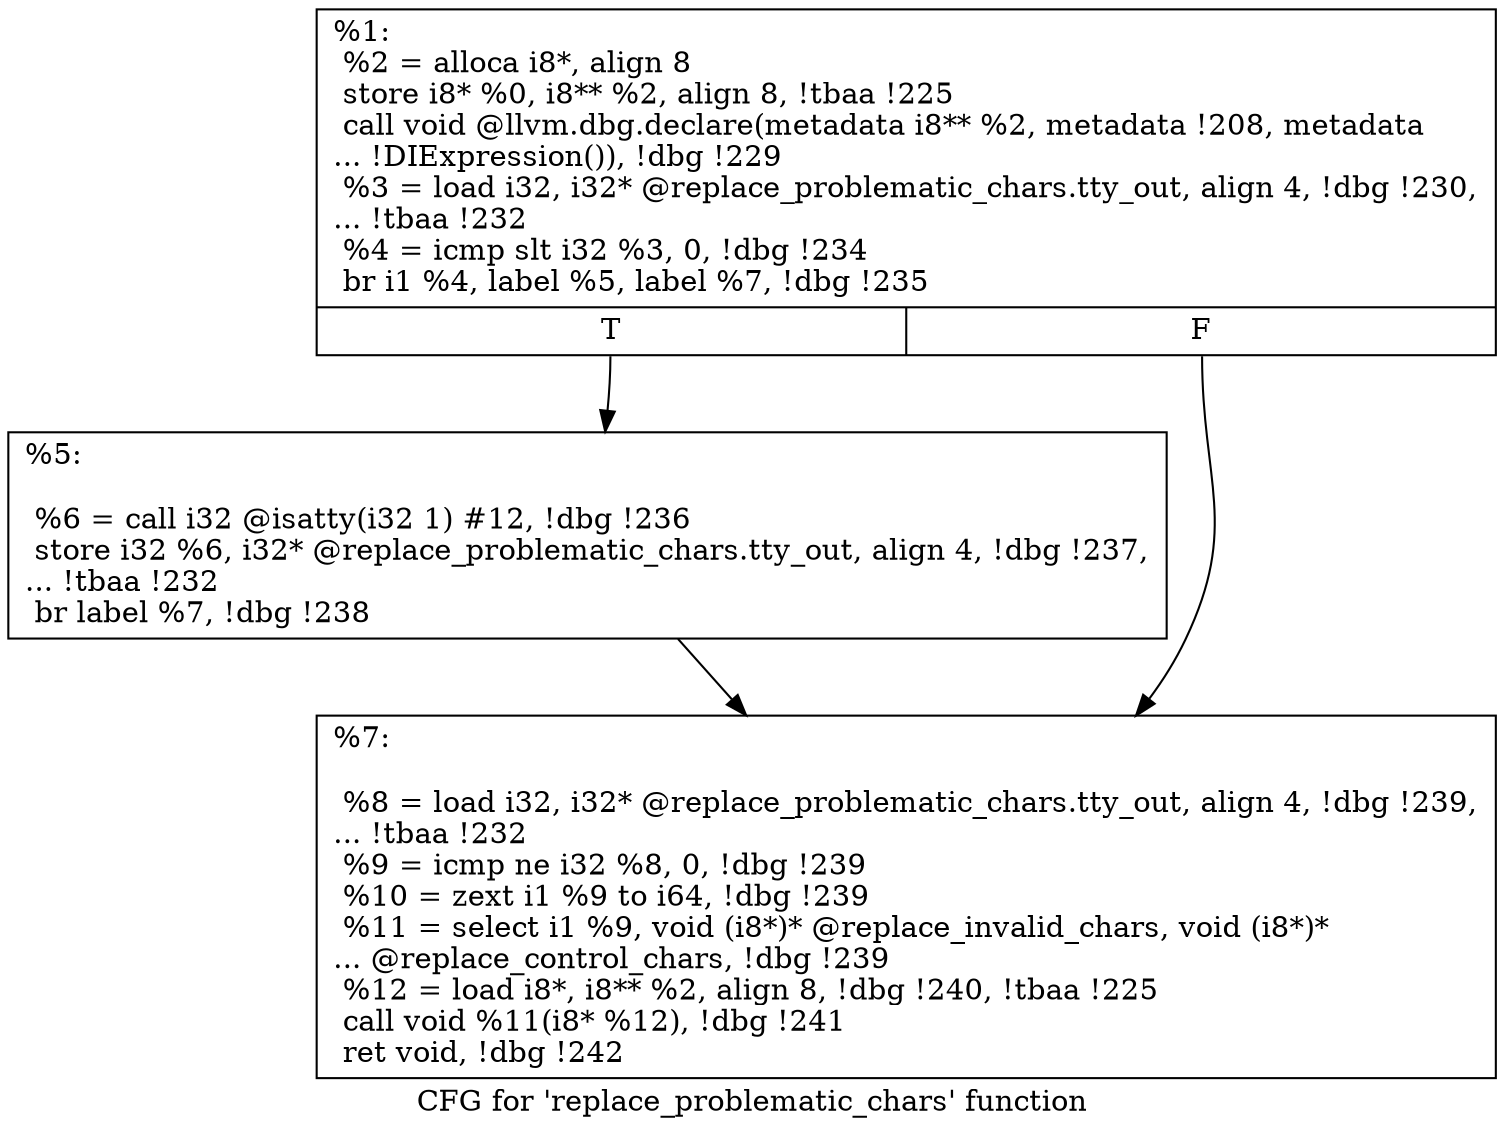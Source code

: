 digraph "CFG for 'replace_problematic_chars' function" {
	label="CFG for 'replace_problematic_chars' function";

	Node0xccb570 [shape=record,label="{%1:\l  %2 = alloca i8*, align 8\l  store i8* %0, i8** %2, align 8, !tbaa !225\l  call void @llvm.dbg.declare(metadata i8** %2, metadata !208, metadata\l... !DIExpression()), !dbg !229\l  %3 = load i32, i32* @replace_problematic_chars.tty_out, align 4, !dbg !230,\l... !tbaa !232\l  %4 = icmp slt i32 %3, 0, !dbg !234\l  br i1 %4, label %5, label %7, !dbg !235\l|{<s0>T|<s1>F}}"];
	Node0xccb570:s0 -> Node0xccc080;
	Node0xccb570:s1 -> Node0xccc0d0;
	Node0xccc080 [shape=record,label="{%5:\l\l  %6 = call i32 @isatty(i32 1) #12, !dbg !236\l  store i32 %6, i32* @replace_problematic_chars.tty_out, align 4, !dbg !237,\l... !tbaa !232\l  br label %7, !dbg !238\l}"];
	Node0xccc080 -> Node0xccc0d0;
	Node0xccc0d0 [shape=record,label="{%7:\l\l  %8 = load i32, i32* @replace_problematic_chars.tty_out, align 4, !dbg !239,\l... !tbaa !232\l  %9 = icmp ne i32 %8, 0, !dbg !239\l  %10 = zext i1 %9 to i64, !dbg !239\l  %11 = select i1 %9, void (i8*)* @replace_invalid_chars, void (i8*)*\l... @replace_control_chars, !dbg !239\l  %12 = load i8*, i8** %2, align 8, !dbg !240, !tbaa !225\l  call void %11(i8* %12), !dbg !241\l  ret void, !dbg !242\l}"];
}

